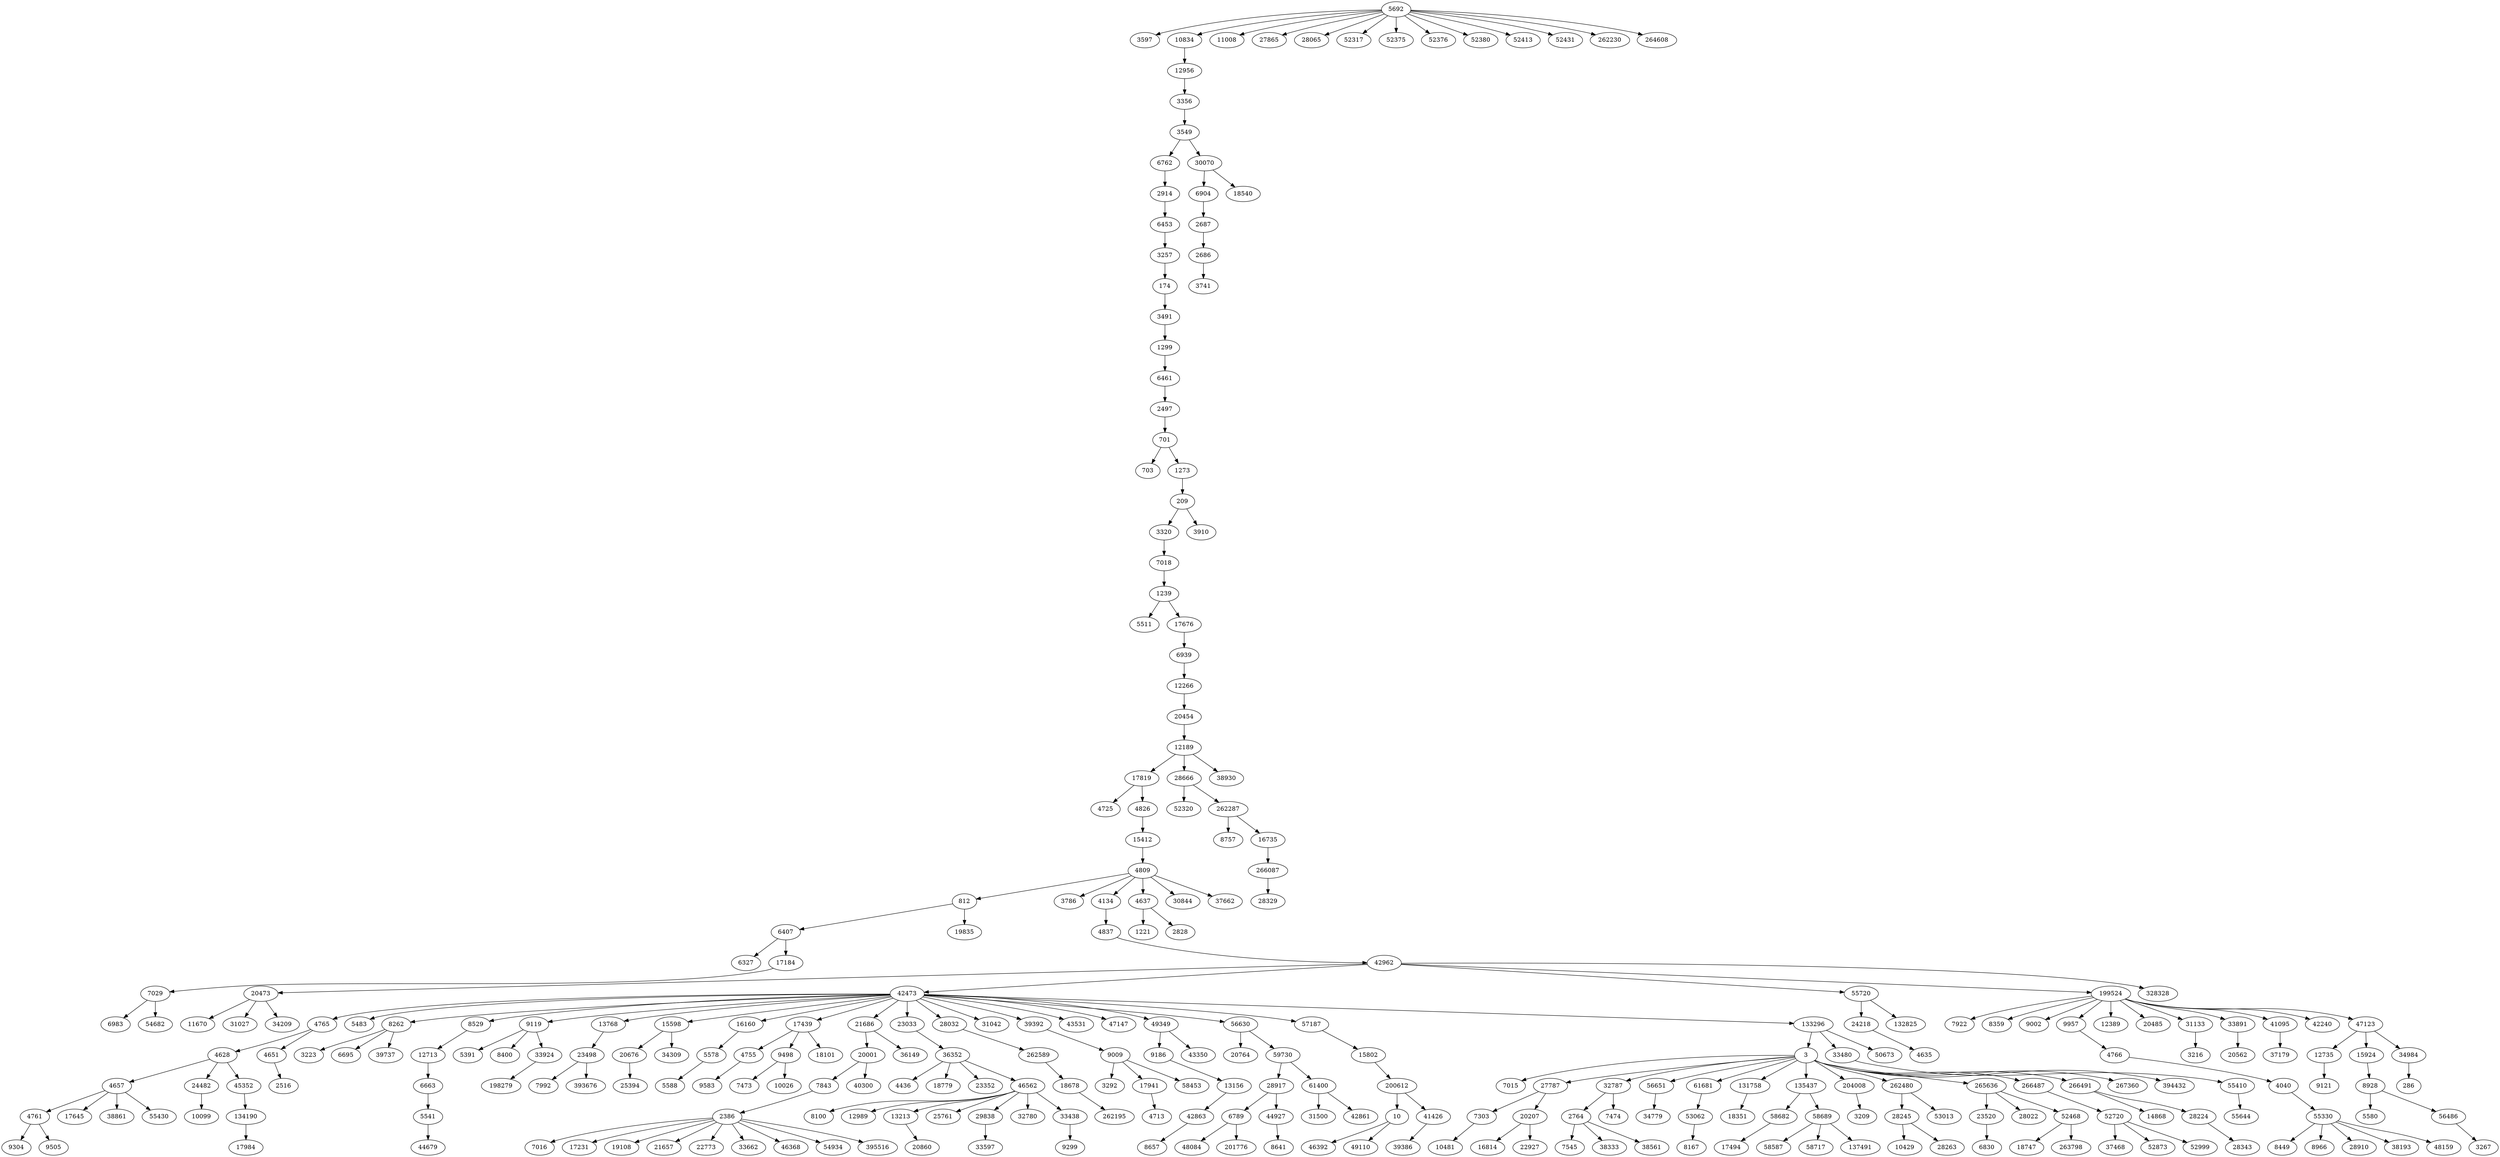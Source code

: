 digraph {
  // Node definitions.
  3;
  10;
  174;
  209;
  286;
  701;
  703;
  812;
  1221;
  1239;
  1273;
  1299;
  2386;
  2497;
  2516;
  2686;
  2687;
  2764;
  2828;
  2914;
  3209;
  3216;
  3223;
  3257;
  3267;
  3292;
  3320;
  3356;
  3491;
  3549;
  3597;
  3741;
  3786;
  3910;
  4040;
  4134;
  4436;
  4628;
  4635;
  4637;
  4651;
  4657;
  4713;
  4725;
  4755;
  4761;
  4765;
  4766;
  4809;
  4826;
  4837;
  5391;
  5483;
  5511;
  5541;
  5578;
  5580;
  5588;
  5692;
  6327;
  6407;
  6453;
  6461;
  6663;
  6695;
  6762;
  6789;
  6830;
  6904;
  6939;
  6983;
  7015;
  7016;
  7018;
  7029;
  7303;
  7473;
  7474;
  7545;
  7843;
  7922;
  7992;
  8100;
  8167;
  8262;
  8359;
  8400;
  8449;
  8529;
  8641;
  8657;
  8757;
  8928;
  8966;
  9002;
  9009;
  9119;
  9121;
  9186;
  9299;
  9304;
  9498;
  9505;
  9583;
  9957;
  10026;
  10099;
  10429;
  10481;
  10834;
  11008;
  11670;
  12189;
  12266;
  12389;
  12713;
  12735;
  12956;
  12989;
  13156;
  13213;
  13768;
  14868;
  15412;
  15598;
  15802;
  15924;
  16160;
  16735;
  16814;
  17184;
  17231;
  17439;
  17494;
  17645;
  17676;
  17819;
  17941;
  17984;
  18101;
  18351;
  18540;
  18678;
  18747;
  18779;
  19108;
  19835;
  20001;
  20207;
  20454;
  20473;
  20485;
  20562;
  20676;
  20764;
  20860;
  21657;
  21686;
  22773;
  22927;
  23033;
  23352;
  23498;
  23520;
  24218;
  24482;
  25394;
  25761;
  27787;
  27865;
  28022;
  28032;
  28065;
  28224;
  28245;
  28263;
  28329;
  28343;
  28666;
  28910;
  28917;
  29838;
  30070;
  30844;
  31027;
  31042;
  31133;
  31500;
  32780;
  32787;
  33438;
  33480;
  33597;
  33662;
  33891;
  33924;
  34209;
  34309;
  34779;
  34984;
  36149;
  36352;
  37179;
  37468;
  37662;
  38193;
  38333;
  38561;
  38861;
  38930;
  39386;
  39392;
  39737;
  40300;
  41095;
  41426;
  42240;
  42473;
  42861;
  42863;
  42962;
  43350;
  43531;
  44679;
  44927;
  45352;
  46368;
  46392;
  46562;
  47123;
  47147;
  48084;
  48159;
  49110;
  49349;
  50673;
  52317;
  52320;
  52375;
  52376;
  52380;
  52413;
  52431;
  52468;
  52720;
  52873;
  52999;
  53013;
  53062;
  54682;
  54934;
  55330;
  55410;
  55430;
  55644;
  55720;
  56486;
  56630;
  56651;
  57187;
  58453;
  58587;
  58682;
  58689;
  58717;
  59730;
  61400;
  61681;
  131758;
  132825;
  133296;
  134190;
  135437;
  137491;
  198279;
  199524;
  200612;
  201776;
  204008;
  262195;
  262230;
  262287;
  262480;
  262589;
  263798;
  264608;
  265636;
  266087;
  266487;
  266491;
  267360;
  328328;
  393676;
  394432;
  395516;

  // Edge definitions.
  3 -> 7015;
  3 -> 27787;
  3 -> 32787;
  3 -> 56651;
  3 -> 61681;
  3 -> 131758;
  3 -> 135437;
  3 -> 204008;
  3 -> 262480;
  3 -> 265636;
  3 -> 266487;
  3 -> 266491;
  3 -> 267360;
  3 -> 394432;
  10 -> 46392;
  10 -> 49110;
  174 -> 3491;
  209 -> 3320;
  209 -> 3910;
  701 -> 703;
  701 -> 1273;
  812 -> 6407;
  812 -> 19835;
  1239 -> 5511;
  1239 -> 17676;
  1273 -> 209;
  1299 -> 6461;
  2386 -> 7016;
  2386 -> 17231;
  2386 -> 19108;
  2386 -> 21657;
  2386 -> 22773;
  2386 -> 33662;
  2386 -> 46368;
  2386 -> 54934;
  2386 -> 395516;
  2497 -> 701;
  2686 -> 3741;
  2687 -> 2686;
  2764 -> 7545;
  2764 -> 38333;
  2764 -> 38561;
  2914 -> 6453;
  3257 -> 174;
  3320 -> 7018;
  3356 -> 3549;
  3491 -> 1299;
  3549 -> 6762;
  3549 -> 30070;
  4040 -> 55330;
  4134 -> 4837;
  4628 -> 4657;
  4628 -> 24482;
  4628 -> 45352;
  4637 -> 1221;
  4637 -> 2828;
  4651 -> 2516;
  4657 -> 4761;
  4657 -> 17645;
  4657 -> 38861;
  4657 -> 55430;
  4755 -> 9583;
  4761 -> 9304;
  4761 -> 9505;
  4765 -> 4628;
  4765 -> 4651;
  4766 -> 4040;
  4809 -> 812;
  4809 -> 3786;
  4809 -> 4134;
  4809 -> 4637;
  4809 -> 30844;
  4809 -> 37662;
  4826 -> 15412;
  4837 -> 42962;
  5541 -> 44679;
  5578 -> 5588;
  5692 -> 3597;
  5692 -> 10834;
  5692 -> 11008;
  5692 -> 27865;
  5692 -> 28065;
  5692 -> 52317;
  5692 -> 52375;
  5692 -> 52376;
  5692 -> 52380;
  5692 -> 52413;
  5692 -> 52431;
  5692 -> 262230;
  5692 -> 264608;
  6407 -> 6327;
  6407 -> 17184;
  6453 -> 3257;
  6461 -> 2497;
  6663 -> 5541;
  6762 -> 2914;
  6789 -> 48084;
  6789 -> 201776;
  6904 -> 2687;
  6939 -> 12266;
  7018 -> 1239;
  7029 -> 6983;
  7029 -> 54682;
  7303 -> 10481;
  7843 -> 2386;
  8262 -> 3223;
  8262 -> 6695;
  8262 -> 39737;
  8529 -> 12713;
  8928 -> 5580;
  8928 -> 56486;
  9009 -> 3292;
  9009 -> 17941;
  9009 -> 58453;
  9119 -> 5391;
  9119 -> 8400;
  9119 -> 33924;
  9186 -> 13156;
  9498 -> 7473;
  9498 -> 10026;
  9957 -> 4766;
  10834 -> 12956;
  12189 -> 17819;
  12189 -> 28666;
  12189 -> 38930;
  12266 -> 20454;
  12713 -> 6663;
  12735 -> 9121;
  12956 -> 3356;
  13156 -> 42863;
  13213 -> 20860;
  13768 -> 23498;
  15412 -> 4809;
  15598 -> 20676;
  15598 -> 34309;
  15802 -> 200612;
  15924 -> 8928;
  16160 -> 5578;
  16735 -> 266087;
  17184 -> 7029;
  17439 -> 4755;
  17439 -> 9498;
  17439 -> 18101;
  17676 -> 6939;
  17819 -> 4725;
  17819 -> 4826;
  17941 -> 4713;
  18678 -> 262195;
  20001 -> 7843;
  20001 -> 40300;
  20207 -> 16814;
  20207 -> 22927;
  20454 -> 12189;
  20473 -> 11670;
  20473 -> 31027;
  20473 -> 34209;
  20676 -> 25394;
  21686 -> 20001;
  21686 -> 36149;
  23033 -> 36352;
  23498 -> 7992;
  23498 -> 393676;
  23520 -> 6830;
  24218 -> 4635;
  24482 -> 10099;
  27787 -> 7303;
  27787 -> 20207;
  28032 -> 262589;
  28224 -> 28343;
  28245 -> 10429;
  28245 -> 28263;
  28666 -> 52320;
  28666 -> 262287;
  28917 -> 6789;
  28917 -> 44927;
  29838 -> 33597;
  30070 -> 6904;
  30070 -> 18540;
  31133 -> 3216;
  32787 -> 2764;
  32787 -> 7474;
  33438 -> 9299;
  33480 -> 55410;
  33891 -> 20562;
  33924 -> 198279;
  34984 -> 286;
  36352 -> 4436;
  36352 -> 18779;
  36352 -> 23352;
  36352 -> 46562;
  39392 -> 9009;
  41095 -> 37179;
  41426 -> 39386;
  42473 -> 4765;
  42473 -> 5483;
  42473 -> 8262;
  42473 -> 8529;
  42473 -> 9119;
  42473 -> 13768;
  42473 -> 15598;
  42473 -> 16160;
  42473 -> 17439;
  42473 -> 21686;
  42473 -> 23033;
  42473 -> 28032;
  42473 -> 31042;
  42473 -> 39392;
  42473 -> 43531;
  42473 -> 47147;
  42473 -> 49349;
  42473 -> 56630;
  42473 -> 57187;
  42473 -> 133296;
  42863 -> 8657;
  42962 -> 20473;
  42962 -> 42473;
  42962 -> 55720;
  42962 -> 199524;
  42962 -> 328328;
  44927 -> 8641;
  45352 -> 134190;
  46562 -> 8100;
  46562 -> 12989;
  46562 -> 13213;
  46562 -> 25761;
  46562 -> 29838;
  46562 -> 32780;
  46562 -> 33438;
  47123 -> 12735;
  47123 -> 15924;
  47123 -> 34984;
  49349 -> 9186;
  49349 -> 43350;
  52468 -> 18747;
  52468 -> 263798;
  52720 -> 37468;
  52720 -> 52873;
  52720 -> 52999;
  53062 -> 8167;
  55330 -> 8449;
  55330 -> 8966;
  55330 -> 28910;
  55330 -> 38193;
  55330 -> 48159;
  55410 -> 55644;
  55720 -> 24218;
  55720 -> 132825;
  56486 -> 3267;
  56630 -> 20764;
  56630 -> 59730;
  56651 -> 34779;
  57187 -> 15802;
  58682 -> 17494;
  58689 -> 58587;
  58689 -> 58717;
  58689 -> 137491;
  59730 -> 28917;
  59730 -> 61400;
  61400 -> 31500;
  61400 -> 42861;
  61681 -> 53062;
  131758 -> 18351;
  133296 -> 3;
  133296 -> 33480;
  133296 -> 50673;
  134190 -> 17984;
  135437 -> 58682;
  135437 -> 58689;
  199524 -> 7922;
  199524 -> 8359;
  199524 -> 9002;
  199524 -> 9957;
  199524 -> 12389;
  199524 -> 20485;
  199524 -> 31133;
  199524 -> 33891;
  199524 -> 41095;
  199524 -> 42240;
  199524 -> 47123;
  200612 -> 10;
  200612 -> 41426;
  204008 -> 3209;
  262287 -> 8757;
  262287 -> 16735;
  262480 -> 28245;
  262480 -> 53013;
  262589 -> 18678;
  265636 -> 23520;
  265636 -> 28022;
  265636 -> 52468;
  266087 -> 28329;
  266487 -> 52720;
  266491 -> 14868;
  266491 -> 28224;
}